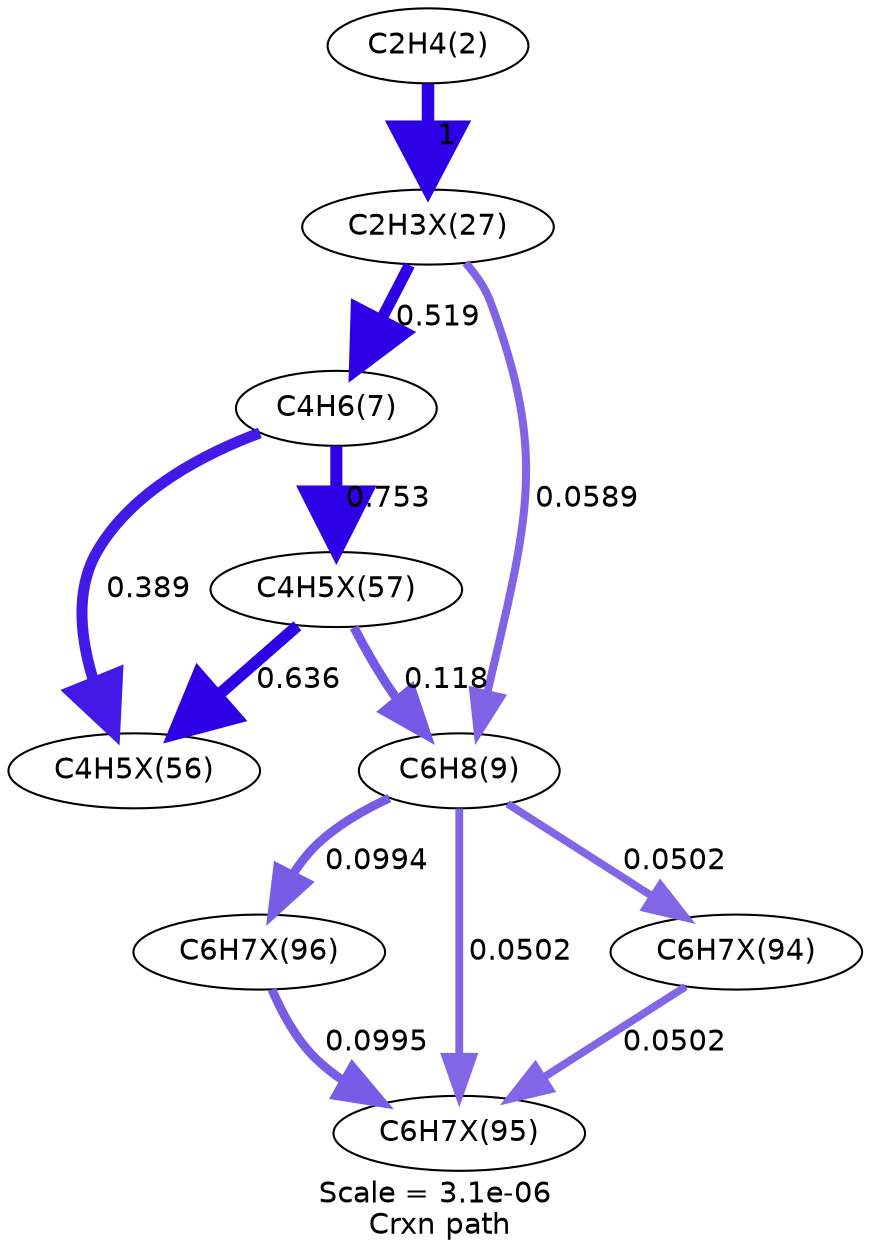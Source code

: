 digraph reaction_paths {
center=1;
s5 -> s26[fontname="Helvetica", style="setlinewidth(6)", arrowsize=3, color="0.7, 1.5, 0.9"
, label=" 1"];
s26 -> s8[fontname="Helvetica", style="setlinewidth(5.5)", arrowsize=2.75, color="0.7, 1.02, 0.9"
, label=" 0.519"];
s26 -> s9[fontname="Helvetica", style="setlinewidth(3.86)", arrowsize=1.93, color="0.7, 0.559, 0.9"
, label=" 0.0589"];
s8 -> s38[fontname="Helvetica", style="setlinewidth(5.79)", arrowsize=2.89, color="0.7, 1.25, 0.9"
, label=" 0.753"];
s8 -> s37[fontname="Helvetica", style="setlinewidth(5.29)", arrowsize=2.64, color="0.7, 0.889, 0.9"
, label=" 0.389"];
s38 -> s37[fontname="Helvetica", style="setlinewidth(5.66)", arrowsize=2.83, color="0.7, 1.14, 0.9"
, label=" 0.636"];
s38 -> s9[fontname="Helvetica", style="setlinewidth(4.39)", arrowsize=2.19, color="0.7, 0.618, 0.9"
, label=" 0.118"];
s9 -> s45[fontname="Helvetica", style="setlinewidth(4.26)", arrowsize=2.13, color="0.7, 0.599, 0.9"
, label=" 0.0994"];
s9 -> s44[fontname="Helvetica", style="setlinewidth(3.74)", arrowsize=1.87, color="0.7, 0.55, 0.9"
, label=" 0.0502"];
s9 -> s43[fontname="Helvetica", style="setlinewidth(3.74)", arrowsize=1.87, color="0.7, 0.55, 0.9"
, label=" 0.0502"];
s45 -> s44[fontname="Helvetica", style="setlinewidth(4.26)", arrowsize=2.13, color="0.7, 0.599, 0.9"
, label=" 0.0995"];
s43 -> s44[fontname="Helvetica", style="setlinewidth(3.74)", arrowsize=1.87, color="0.7, 0.55, 0.9"
, label=" 0.0502"];
s5 [ fontname="Helvetica", label="C2H4(2)"];
s8 [ fontname="Helvetica", label="C4H6(7)"];
s9 [ fontname="Helvetica", label="C6H8(9)"];
s26 [ fontname="Helvetica", label="C2H3X(27)"];
s37 [ fontname="Helvetica", label="C4H5X(56)"];
s38 [ fontname="Helvetica", label="C4H5X(57)"];
s43 [ fontname="Helvetica", label="C6H7X(94)"];
s44 [ fontname="Helvetica", label="C6H7X(95)"];
s45 [ fontname="Helvetica", label="C6H7X(96)"];
 label = "Scale = 3.1e-06\l Crxn path";
 fontname = "Helvetica";
}
